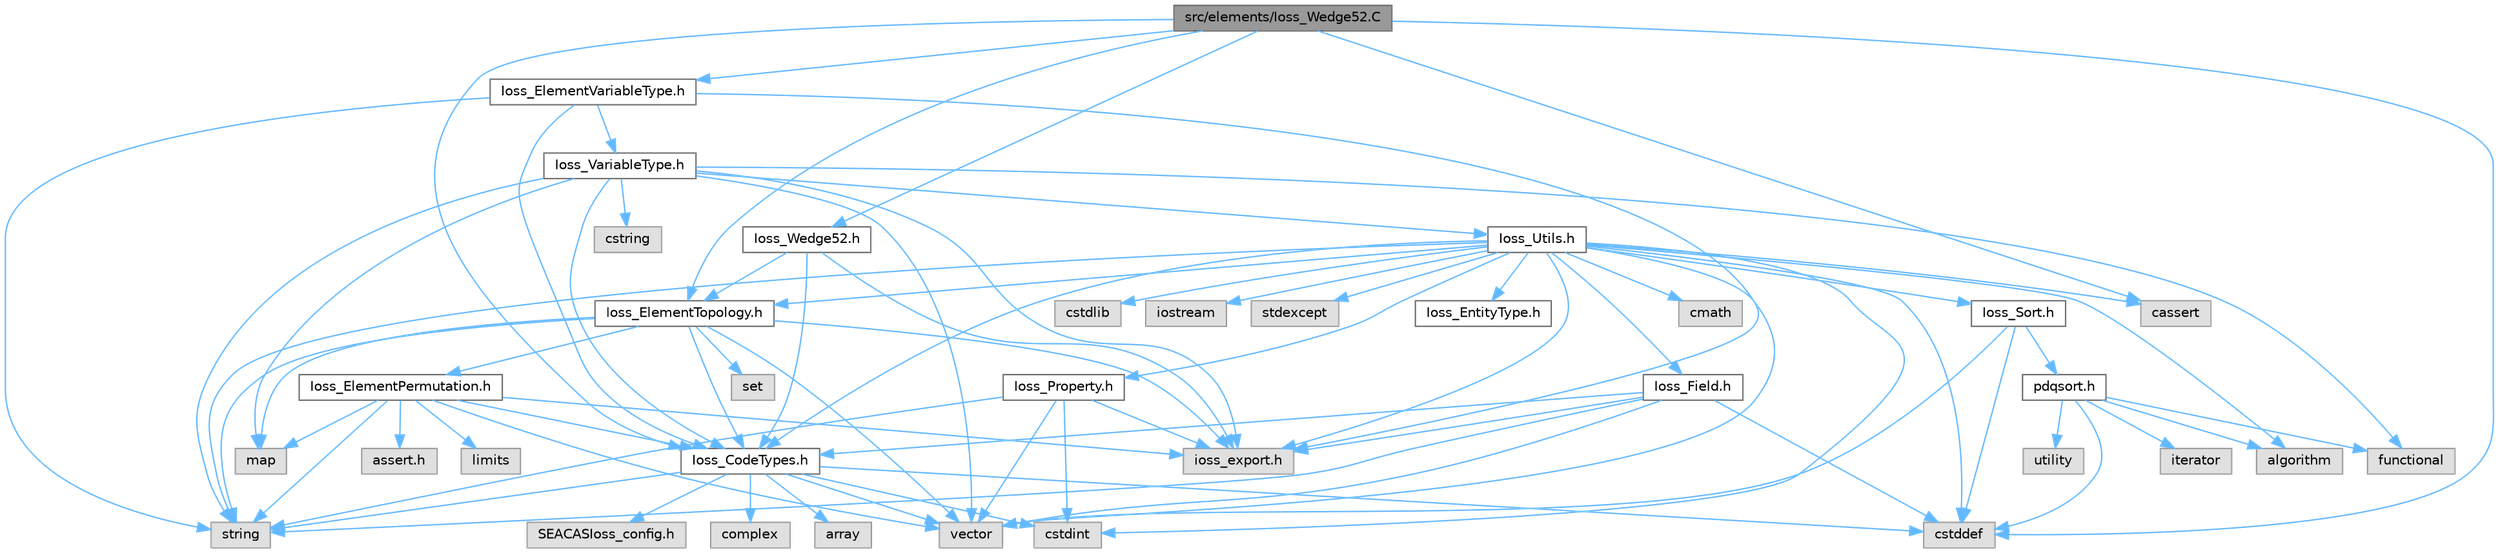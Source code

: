 digraph "src/elements/Ioss_Wedge52.C"
{
 // INTERACTIVE_SVG=YES
 // LATEX_PDF_SIZE
  bgcolor="transparent";
  edge [fontname=Helvetica,fontsize=10,labelfontname=Helvetica,labelfontsize=10];
  node [fontname=Helvetica,fontsize=10,shape=box,height=0.2,width=0.4];
  Node1 [id="Node000001",label="src/elements/Ioss_Wedge52.C",height=0.2,width=0.4,color="gray40", fillcolor="grey60", style="filled", fontcolor="black",tooltip=" "];
  Node1 -> Node2 [id="edge1_Node000001_Node000002",color="steelblue1",style="solid",tooltip=" "];
  Node2 [id="Node000002",label="Ioss_CodeTypes.h",height=0.2,width=0.4,color="grey40", fillcolor="white", style="filled",URL="$Ioss__CodeTypes_8h.html",tooltip=" "];
  Node2 -> Node3 [id="edge2_Node000002_Node000003",color="steelblue1",style="solid",tooltip=" "];
  Node3 [id="Node000003",label="array",height=0.2,width=0.4,color="grey60", fillcolor="#E0E0E0", style="filled",tooltip=" "];
  Node2 -> Node4 [id="edge3_Node000002_Node000004",color="steelblue1",style="solid",tooltip=" "];
  Node4 [id="Node000004",label="cstddef",height=0.2,width=0.4,color="grey60", fillcolor="#E0E0E0", style="filled",tooltip=" "];
  Node2 -> Node5 [id="edge4_Node000002_Node000005",color="steelblue1",style="solid",tooltip=" "];
  Node5 [id="Node000005",label="cstdint",height=0.2,width=0.4,color="grey60", fillcolor="#E0E0E0", style="filled",tooltip=" "];
  Node2 -> Node6 [id="edge5_Node000002_Node000006",color="steelblue1",style="solid",tooltip=" "];
  Node6 [id="Node000006",label="string",height=0.2,width=0.4,color="grey60", fillcolor="#E0E0E0", style="filled",tooltip=" "];
  Node2 -> Node7 [id="edge6_Node000002_Node000007",color="steelblue1",style="solid",tooltip=" "];
  Node7 [id="Node000007",label="vector",height=0.2,width=0.4,color="grey60", fillcolor="#E0E0E0", style="filled",tooltip=" "];
  Node2 -> Node8 [id="edge7_Node000002_Node000008",color="steelblue1",style="solid",tooltip=" "];
  Node8 [id="Node000008",label="SEACASIoss_config.h",height=0.2,width=0.4,color="grey60", fillcolor="#E0E0E0", style="filled",tooltip=" "];
  Node2 -> Node9 [id="edge8_Node000002_Node000009",color="steelblue1",style="solid",tooltip=" "];
  Node9 [id="Node000009",label="complex",height=0.2,width=0.4,color="grey60", fillcolor="#E0E0E0", style="filled",tooltip=" "];
  Node1 -> Node10 [id="edge9_Node000001_Node000010",color="steelblue1",style="solid",tooltip=" "];
  Node10 [id="Node000010",label="Ioss_ElementTopology.h",height=0.2,width=0.4,color="grey40", fillcolor="white", style="filled",URL="$Ioss__ElementTopology_8h.html",tooltip=" "];
  Node10 -> Node11 [id="edge10_Node000010_Node000011",color="steelblue1",style="solid",tooltip=" "];
  Node11 [id="Node000011",label="ioss_export.h",height=0.2,width=0.4,color="grey60", fillcolor="#E0E0E0", style="filled",tooltip=" "];
  Node10 -> Node2 [id="edge11_Node000010_Node000002",color="steelblue1",style="solid",tooltip=" "];
  Node10 -> Node12 [id="edge12_Node000010_Node000012",color="steelblue1",style="solid",tooltip=" "];
  Node12 [id="Node000012",label="Ioss_ElementPermutation.h",height=0.2,width=0.4,color="grey40", fillcolor="white", style="filled",URL="$Ioss__ElementPermutation_8h.html",tooltip=" "];
  Node12 -> Node11 [id="edge13_Node000012_Node000011",color="steelblue1",style="solid",tooltip=" "];
  Node12 -> Node2 [id="edge14_Node000012_Node000002",color="steelblue1",style="solid",tooltip=" "];
  Node12 -> Node13 [id="edge15_Node000012_Node000013",color="steelblue1",style="solid",tooltip=" "];
  Node13 [id="Node000013",label="assert.h",height=0.2,width=0.4,color="grey60", fillcolor="#E0E0E0", style="filled",tooltip=" "];
  Node12 -> Node14 [id="edge16_Node000012_Node000014",color="steelblue1",style="solid",tooltip=" "];
  Node14 [id="Node000014",label="limits",height=0.2,width=0.4,color="grey60", fillcolor="#E0E0E0", style="filled",tooltip=" "];
  Node12 -> Node15 [id="edge17_Node000012_Node000015",color="steelblue1",style="solid",tooltip=" "];
  Node15 [id="Node000015",label="map",height=0.2,width=0.4,color="grey60", fillcolor="#E0E0E0", style="filled",tooltip=" "];
  Node12 -> Node6 [id="edge18_Node000012_Node000006",color="steelblue1",style="solid",tooltip=" "];
  Node12 -> Node7 [id="edge19_Node000012_Node000007",color="steelblue1",style="solid",tooltip=" "];
  Node10 -> Node15 [id="edge20_Node000010_Node000015",color="steelblue1",style="solid",tooltip=" "];
  Node10 -> Node16 [id="edge21_Node000010_Node000016",color="steelblue1",style="solid",tooltip=" "];
  Node16 [id="Node000016",label="set",height=0.2,width=0.4,color="grey60", fillcolor="#E0E0E0", style="filled",tooltip=" "];
  Node10 -> Node6 [id="edge22_Node000010_Node000006",color="steelblue1",style="solid",tooltip=" "];
  Node10 -> Node7 [id="edge23_Node000010_Node000007",color="steelblue1",style="solid",tooltip=" "];
  Node1 -> Node17 [id="edge24_Node000001_Node000017",color="steelblue1",style="solid",tooltip=" "];
  Node17 [id="Node000017",label="Ioss_ElementVariableType.h",height=0.2,width=0.4,color="grey40", fillcolor="white", style="filled",URL="$Ioss__ElementVariableType_8h.html",tooltip=" "];
  Node17 -> Node11 [id="edge25_Node000017_Node000011",color="steelblue1",style="solid",tooltip=" "];
  Node17 -> Node2 [id="edge26_Node000017_Node000002",color="steelblue1",style="solid",tooltip=" "];
  Node17 -> Node18 [id="edge27_Node000017_Node000018",color="steelblue1",style="solid",tooltip=" "];
  Node18 [id="Node000018",label="Ioss_VariableType.h",height=0.2,width=0.4,color="grey40", fillcolor="white", style="filled",URL="$Ioss__VariableType_8h.html",tooltip=" "];
  Node18 -> Node11 [id="edge28_Node000018_Node000011",color="steelblue1",style="solid",tooltip=" "];
  Node18 -> Node2 [id="edge29_Node000018_Node000002",color="steelblue1",style="solid",tooltip=" "];
  Node18 -> Node19 [id="edge30_Node000018_Node000019",color="steelblue1",style="solid",tooltip=" "];
  Node19 [id="Node000019",label="Ioss_Utils.h",height=0.2,width=0.4,color="grey40", fillcolor="white", style="filled",URL="$Ioss__Utils_8h.html",tooltip=" "];
  Node19 -> Node11 [id="edge31_Node000019_Node000011",color="steelblue1",style="solid",tooltip=" "];
  Node19 -> Node2 [id="edge32_Node000019_Node000002",color="steelblue1",style="solid",tooltip=" "];
  Node19 -> Node10 [id="edge33_Node000019_Node000010",color="steelblue1",style="solid",tooltip=" "];
  Node19 -> Node20 [id="edge34_Node000019_Node000020",color="steelblue1",style="solid",tooltip=" "];
  Node20 [id="Node000020",label="Ioss_EntityType.h",height=0.2,width=0.4,color="grey40", fillcolor="white", style="filled",URL="$Ioss__EntityType_8h.html",tooltip=" "];
  Node19 -> Node21 [id="edge35_Node000019_Node000021",color="steelblue1",style="solid",tooltip=" "];
  Node21 [id="Node000021",label="Ioss_Field.h",height=0.2,width=0.4,color="grey40", fillcolor="white", style="filled",URL="$Ioss__Field_8h.html",tooltip=" "];
  Node21 -> Node11 [id="edge36_Node000021_Node000011",color="steelblue1",style="solid",tooltip=" "];
  Node21 -> Node2 [id="edge37_Node000021_Node000002",color="steelblue1",style="solid",tooltip=" "];
  Node21 -> Node4 [id="edge38_Node000021_Node000004",color="steelblue1",style="solid",tooltip=" "];
  Node21 -> Node6 [id="edge39_Node000021_Node000006",color="steelblue1",style="solid",tooltip=" "];
  Node21 -> Node7 [id="edge40_Node000021_Node000007",color="steelblue1",style="solid",tooltip=" "];
  Node19 -> Node22 [id="edge41_Node000019_Node000022",color="steelblue1",style="solid",tooltip=" "];
  Node22 [id="Node000022",label="Ioss_Property.h",height=0.2,width=0.4,color="grey40", fillcolor="white", style="filled",URL="$Ioss__Property_8h.html",tooltip=" "];
  Node22 -> Node11 [id="edge42_Node000022_Node000011",color="steelblue1",style="solid",tooltip=" "];
  Node22 -> Node5 [id="edge43_Node000022_Node000005",color="steelblue1",style="solid",tooltip=" "];
  Node22 -> Node6 [id="edge44_Node000022_Node000006",color="steelblue1",style="solid",tooltip=" "];
  Node22 -> Node7 [id="edge45_Node000022_Node000007",color="steelblue1",style="solid",tooltip=" "];
  Node19 -> Node23 [id="edge46_Node000019_Node000023",color="steelblue1",style="solid",tooltip=" "];
  Node23 [id="Node000023",label="Ioss_Sort.h",height=0.2,width=0.4,color="grey40", fillcolor="white", style="filled",URL="$Ioss__Sort_8h.html",tooltip=" "];
  Node23 -> Node24 [id="edge47_Node000023_Node000024",color="steelblue1",style="solid",tooltip=" "];
  Node24 [id="Node000024",label="pdqsort.h",height=0.2,width=0.4,color="grey40", fillcolor="white", style="filled",URL="$pdqsort_8h.html",tooltip=" "];
  Node24 -> Node25 [id="edge48_Node000024_Node000025",color="steelblue1",style="solid",tooltip=" "];
  Node25 [id="Node000025",label="algorithm",height=0.2,width=0.4,color="grey60", fillcolor="#E0E0E0", style="filled",tooltip=" "];
  Node24 -> Node4 [id="edge49_Node000024_Node000004",color="steelblue1",style="solid",tooltip=" "];
  Node24 -> Node26 [id="edge50_Node000024_Node000026",color="steelblue1",style="solid",tooltip=" "];
  Node26 [id="Node000026",label="functional",height=0.2,width=0.4,color="grey60", fillcolor="#E0E0E0", style="filled",tooltip=" "];
  Node24 -> Node27 [id="edge51_Node000024_Node000027",color="steelblue1",style="solid",tooltip=" "];
  Node27 [id="Node000027",label="iterator",height=0.2,width=0.4,color="grey60", fillcolor="#E0E0E0", style="filled",tooltip=" "];
  Node24 -> Node28 [id="edge52_Node000024_Node000028",color="steelblue1",style="solid",tooltip=" "];
  Node28 [id="Node000028",label="utility",height=0.2,width=0.4,color="grey60", fillcolor="#E0E0E0", style="filled",tooltip=" "];
  Node23 -> Node4 [id="edge53_Node000023_Node000004",color="steelblue1",style="solid",tooltip=" "];
  Node23 -> Node7 [id="edge54_Node000023_Node000007",color="steelblue1",style="solid",tooltip=" "];
  Node19 -> Node25 [id="edge55_Node000019_Node000025",color="steelblue1",style="solid",tooltip=" "];
  Node19 -> Node29 [id="edge56_Node000019_Node000029",color="steelblue1",style="solid",tooltip=" "];
  Node29 [id="Node000029",label="cassert",height=0.2,width=0.4,color="grey60", fillcolor="#E0E0E0", style="filled",tooltip=" "];
  Node19 -> Node30 [id="edge57_Node000019_Node000030",color="steelblue1",style="solid",tooltip=" "];
  Node30 [id="Node000030",label="cmath",height=0.2,width=0.4,color="grey60", fillcolor="#E0E0E0", style="filled",tooltip=" "];
  Node19 -> Node4 [id="edge58_Node000019_Node000004",color="steelblue1",style="solid",tooltip=" "];
  Node19 -> Node5 [id="edge59_Node000019_Node000005",color="steelblue1",style="solid",tooltip=" "];
  Node19 -> Node31 [id="edge60_Node000019_Node000031",color="steelblue1",style="solid",tooltip=" "];
  Node31 [id="Node000031",label="cstdlib",height=0.2,width=0.4,color="grey60", fillcolor="#E0E0E0", style="filled",tooltip=" "];
  Node19 -> Node32 [id="edge61_Node000019_Node000032",color="steelblue1",style="solid",tooltip=" "];
  Node32 [id="Node000032",label="iostream",height=0.2,width=0.4,color="grey60", fillcolor="#E0E0E0", style="filled",tooltip=" "];
  Node19 -> Node33 [id="edge62_Node000019_Node000033",color="steelblue1",style="solid",tooltip=" "];
  Node33 [id="Node000033",label="stdexcept",height=0.2,width=0.4,color="grey60", fillcolor="#E0E0E0", style="filled",tooltip=" "];
  Node19 -> Node6 [id="edge63_Node000019_Node000006",color="steelblue1",style="solid",tooltip=" "];
  Node19 -> Node7 [id="edge64_Node000019_Node000007",color="steelblue1",style="solid",tooltip=" "];
  Node18 -> Node34 [id="edge65_Node000018_Node000034",color="steelblue1",style="solid",tooltip=" "];
  Node34 [id="Node000034",label="cstring",height=0.2,width=0.4,color="grey60", fillcolor="#E0E0E0", style="filled",tooltip=" "];
  Node18 -> Node26 [id="edge66_Node000018_Node000026",color="steelblue1",style="solid",tooltip=" "];
  Node18 -> Node15 [id="edge67_Node000018_Node000015",color="steelblue1",style="solid",tooltip=" "];
  Node18 -> Node6 [id="edge68_Node000018_Node000006",color="steelblue1",style="solid",tooltip=" "];
  Node18 -> Node7 [id="edge69_Node000018_Node000007",color="steelblue1",style="solid",tooltip=" "];
  Node17 -> Node6 [id="edge70_Node000017_Node000006",color="steelblue1",style="solid",tooltip=" "];
  Node1 -> Node35 [id="edge71_Node000001_Node000035",color="steelblue1",style="solid",tooltip=" "];
  Node35 [id="Node000035",label="Ioss_Wedge52.h",height=0.2,width=0.4,color="grey40", fillcolor="white", style="filled",URL="$Ioss__Wedge52_8h.html",tooltip=" "];
  Node35 -> Node11 [id="edge72_Node000035_Node000011",color="steelblue1",style="solid",tooltip=" "];
  Node35 -> Node2 [id="edge73_Node000035_Node000002",color="steelblue1",style="solid",tooltip=" "];
  Node35 -> Node10 [id="edge74_Node000035_Node000010",color="steelblue1",style="solid",tooltip=" "];
  Node1 -> Node29 [id="edge75_Node000001_Node000029",color="steelblue1",style="solid",tooltip=" "];
  Node1 -> Node4 [id="edge76_Node000001_Node000004",color="steelblue1",style="solid",tooltip=" "];
}

